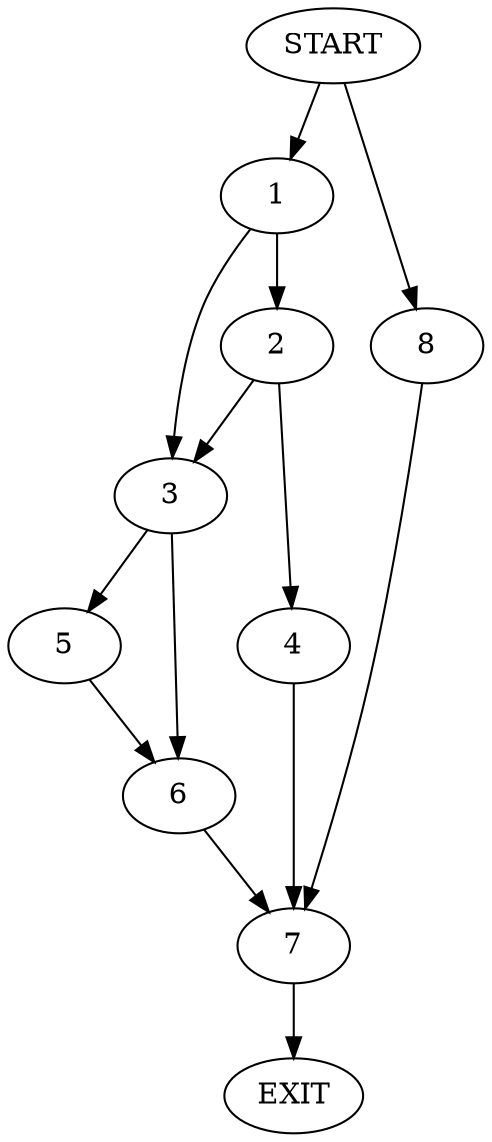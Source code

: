 digraph {
0 [label="START"]
9 [label="EXIT"]
0 -> 1
1 -> 2
1 -> 3
2 -> 4
2 -> 3
3 -> 5
3 -> 6
4 -> 7
7 -> 9
6 -> 7
5 -> 6
0 -> 8
8 -> 7
}
